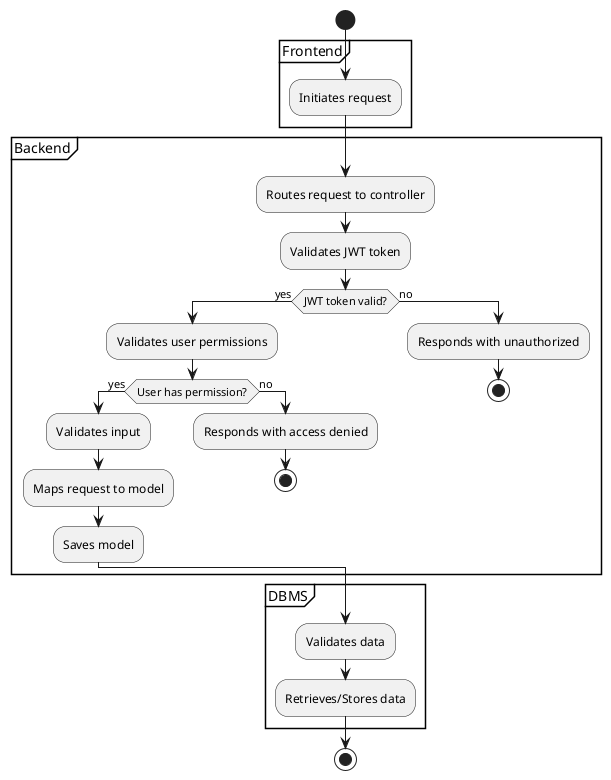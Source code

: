 @startuml

start

partition "Frontend" {
    :Initiates request;
}

partition "Backend" {
    :Routes request to controller;
    :Validates JWT token;
    if (JWT token valid?) then (yes)
        :Validates user permissions;
        
        if (User has permission?) then (yes)
            :Validates input;
            :Maps request to model;
            :Saves model;
        else (no)
            :Responds with access denied;
            stop
        endif

    else (no)
        :Responds with unauthorized;
        stop
    endif
}

partition "DBMS" {
    :Validates data;
    :Retrieves/Stores data;
}

stop

@enduml